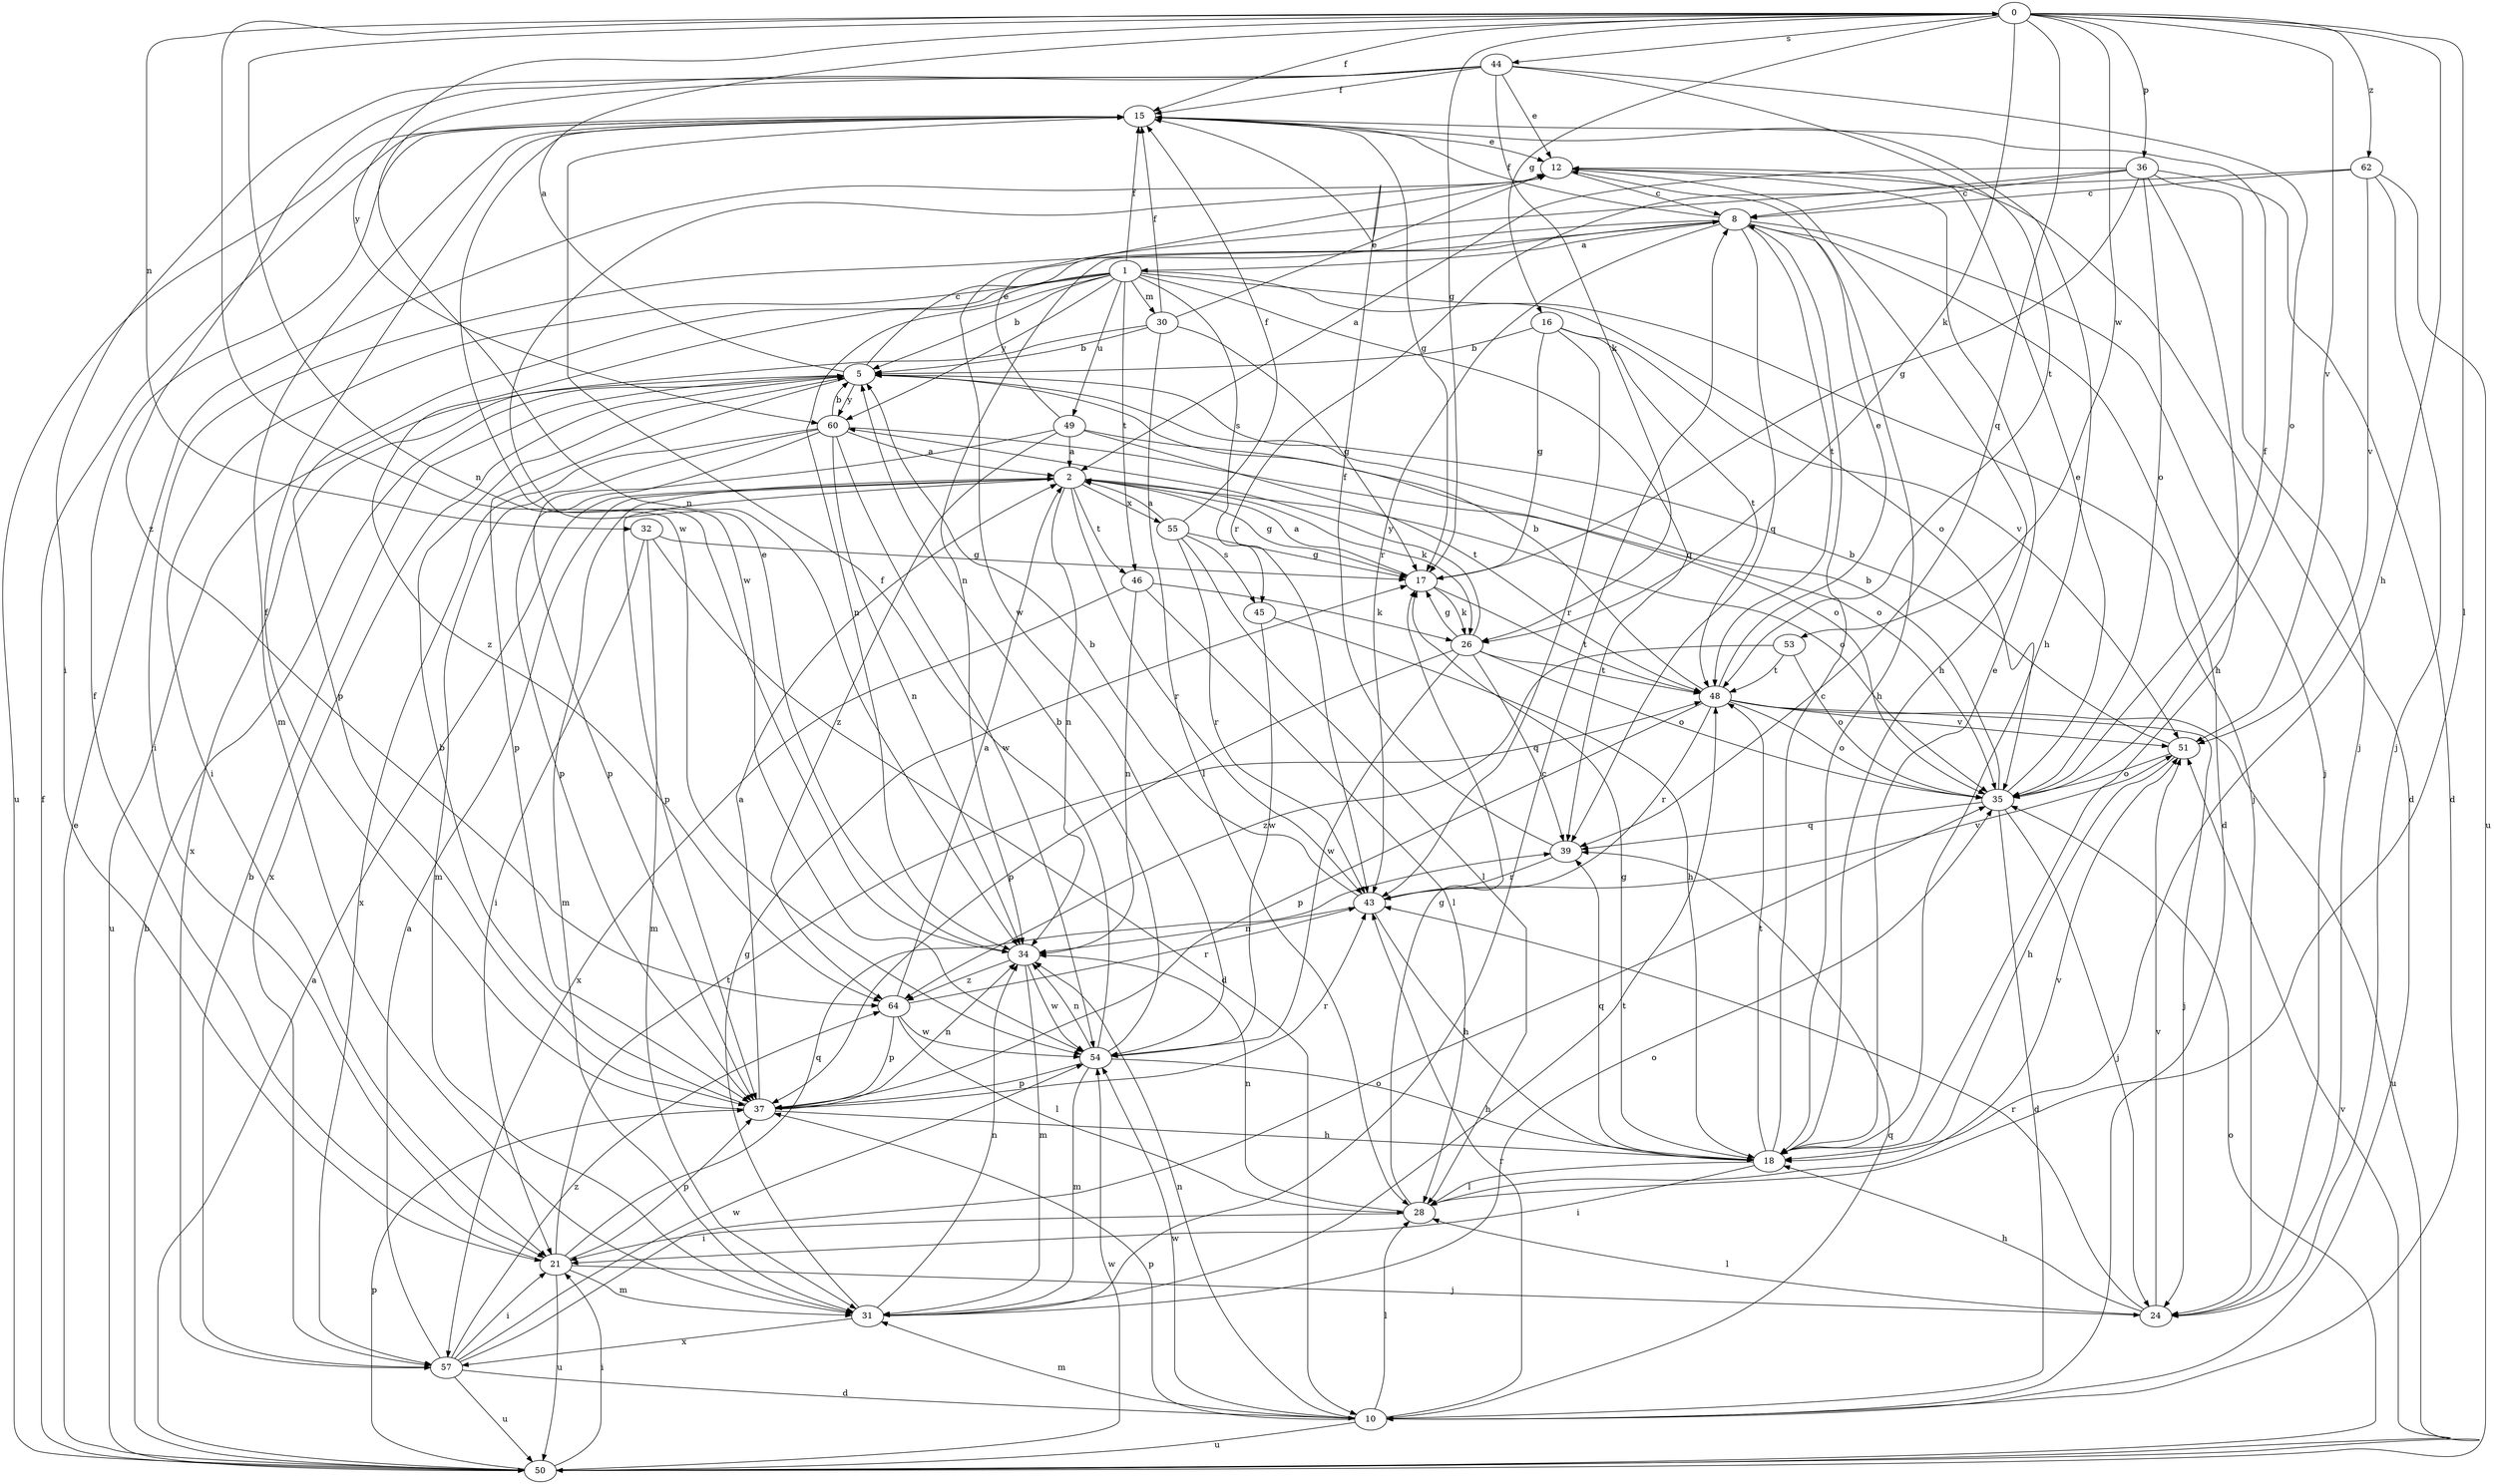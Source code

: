 strict digraph  {
0;
1;
2;
5;
8;
10;
12;
15;
16;
17;
18;
21;
24;
26;
28;
30;
31;
32;
34;
35;
36;
37;
39;
43;
44;
45;
46;
48;
49;
50;
51;
53;
54;
55;
57;
60;
62;
64;
0 -> 15  [label=f];
0 -> 16  [label=g];
0 -> 17  [label=g];
0 -> 18  [label=h];
0 -> 26  [label=k];
0 -> 28  [label=l];
0 -> 32  [label=n];
0 -> 34  [label=n];
0 -> 36  [label=p];
0 -> 39  [label=q];
0 -> 44  [label=s];
0 -> 51  [label=v];
0 -> 53  [label=w];
0 -> 54  [label=w];
0 -> 60  [label=y];
0 -> 62  [label=z];
1 -> 5  [label=b];
1 -> 15  [label=f];
1 -> 21  [label=i];
1 -> 24  [label=j];
1 -> 30  [label=m];
1 -> 34  [label=n];
1 -> 35  [label=o];
1 -> 37  [label=p];
1 -> 39  [label=q];
1 -> 45  [label=s];
1 -> 46  [label=t];
1 -> 49  [label=u];
1 -> 60  [label=y];
1 -> 64  [label=z];
2 -> 17  [label=g];
2 -> 26  [label=k];
2 -> 31  [label=m];
2 -> 34  [label=n];
2 -> 35  [label=o];
2 -> 37  [label=p];
2 -> 43  [label=r];
2 -> 46  [label=t];
2 -> 55  [label=x];
5 -> 0  [label=a];
5 -> 8  [label=c];
5 -> 37  [label=p];
5 -> 50  [label=u];
5 -> 57  [label=x];
5 -> 60  [label=y];
8 -> 1  [label=a];
8 -> 10  [label=d];
8 -> 15  [label=f];
8 -> 18  [label=h];
8 -> 21  [label=i];
8 -> 24  [label=j];
8 -> 34  [label=n];
8 -> 39  [label=q];
8 -> 43  [label=r];
8 -> 48  [label=t];
10 -> 28  [label=l];
10 -> 31  [label=m];
10 -> 34  [label=n];
10 -> 37  [label=p];
10 -> 39  [label=q];
10 -> 43  [label=r];
10 -> 50  [label=u];
10 -> 54  [label=w];
12 -> 8  [label=c];
12 -> 10  [label=d];
12 -> 18  [label=h];
15 -> 12  [label=e];
15 -> 17  [label=g];
15 -> 18  [label=h];
15 -> 31  [label=m];
15 -> 50  [label=u];
15 -> 54  [label=w];
16 -> 5  [label=b];
16 -> 17  [label=g];
16 -> 43  [label=r];
16 -> 48  [label=t];
16 -> 51  [label=v];
17 -> 2  [label=a];
17 -> 26  [label=k];
17 -> 48  [label=t];
18 -> 8  [label=c];
18 -> 12  [label=e];
18 -> 17  [label=g];
18 -> 21  [label=i];
18 -> 28  [label=l];
18 -> 39  [label=q];
18 -> 48  [label=t];
21 -> 15  [label=f];
21 -> 24  [label=j];
21 -> 31  [label=m];
21 -> 37  [label=p];
21 -> 39  [label=q];
21 -> 48  [label=t];
21 -> 50  [label=u];
24 -> 18  [label=h];
24 -> 28  [label=l];
24 -> 43  [label=r];
24 -> 51  [label=v];
26 -> 17  [label=g];
26 -> 35  [label=o];
26 -> 37  [label=p];
26 -> 39  [label=q];
26 -> 48  [label=t];
26 -> 54  [label=w];
26 -> 60  [label=y];
28 -> 17  [label=g];
28 -> 21  [label=i];
28 -> 34  [label=n];
28 -> 51  [label=v];
30 -> 5  [label=b];
30 -> 12  [label=e];
30 -> 15  [label=f];
30 -> 17  [label=g];
30 -> 28  [label=l];
30 -> 57  [label=x];
31 -> 8  [label=c];
31 -> 17  [label=g];
31 -> 34  [label=n];
31 -> 35  [label=o];
31 -> 48  [label=t];
31 -> 57  [label=x];
32 -> 10  [label=d];
32 -> 17  [label=g];
32 -> 21  [label=i];
32 -> 31  [label=m];
34 -> 12  [label=e];
34 -> 31  [label=m];
34 -> 54  [label=w];
34 -> 64  [label=z];
35 -> 5  [label=b];
35 -> 10  [label=d];
35 -> 12  [label=e];
35 -> 15  [label=f];
35 -> 24  [label=j];
35 -> 39  [label=q];
36 -> 2  [label=a];
36 -> 8  [label=c];
36 -> 10  [label=d];
36 -> 17  [label=g];
36 -> 18  [label=h];
36 -> 24  [label=j];
36 -> 35  [label=o];
36 -> 43  [label=r];
37 -> 2  [label=a];
37 -> 5  [label=b];
37 -> 15  [label=f];
37 -> 18  [label=h];
37 -> 34  [label=n];
37 -> 43  [label=r];
39 -> 15  [label=f];
39 -> 43  [label=r];
43 -> 5  [label=b];
43 -> 18  [label=h];
43 -> 34  [label=n];
43 -> 51  [label=v];
44 -> 12  [label=e];
44 -> 15  [label=f];
44 -> 21  [label=i];
44 -> 26  [label=k];
44 -> 34  [label=n];
44 -> 35  [label=o];
44 -> 48  [label=t];
44 -> 64  [label=z];
45 -> 18  [label=h];
45 -> 54  [label=w];
46 -> 26  [label=k];
46 -> 28  [label=l];
46 -> 34  [label=n];
46 -> 57  [label=x];
48 -> 5  [label=b];
48 -> 12  [label=e];
48 -> 24  [label=j];
48 -> 35  [label=o];
48 -> 37  [label=p];
48 -> 43  [label=r];
48 -> 50  [label=u];
48 -> 51  [label=v];
49 -> 2  [label=a];
49 -> 12  [label=e];
49 -> 35  [label=o];
49 -> 37  [label=p];
49 -> 48  [label=t];
49 -> 64  [label=z];
50 -> 2  [label=a];
50 -> 5  [label=b];
50 -> 12  [label=e];
50 -> 15  [label=f];
50 -> 21  [label=i];
50 -> 35  [label=o];
50 -> 37  [label=p];
50 -> 51  [label=v];
50 -> 54  [label=w];
51 -> 5  [label=b];
51 -> 18  [label=h];
51 -> 35  [label=o];
53 -> 35  [label=o];
53 -> 48  [label=t];
53 -> 64  [label=z];
54 -> 5  [label=b];
54 -> 15  [label=f];
54 -> 18  [label=h];
54 -> 31  [label=m];
54 -> 34  [label=n];
54 -> 37  [label=p];
55 -> 2  [label=a];
55 -> 15  [label=f];
55 -> 17  [label=g];
55 -> 28  [label=l];
55 -> 43  [label=r];
55 -> 45  [label=s];
57 -> 2  [label=a];
57 -> 5  [label=b];
57 -> 10  [label=d];
57 -> 21  [label=i];
57 -> 35  [label=o];
57 -> 50  [label=u];
57 -> 54  [label=w];
57 -> 64  [label=z];
60 -> 2  [label=a];
60 -> 5  [label=b];
60 -> 31  [label=m];
60 -> 34  [label=n];
60 -> 35  [label=o];
60 -> 37  [label=p];
60 -> 54  [label=w];
60 -> 57  [label=x];
62 -> 8  [label=c];
62 -> 24  [label=j];
62 -> 50  [label=u];
62 -> 51  [label=v];
62 -> 54  [label=w];
64 -> 2  [label=a];
64 -> 28  [label=l];
64 -> 37  [label=p];
64 -> 43  [label=r];
64 -> 54  [label=w];
}

